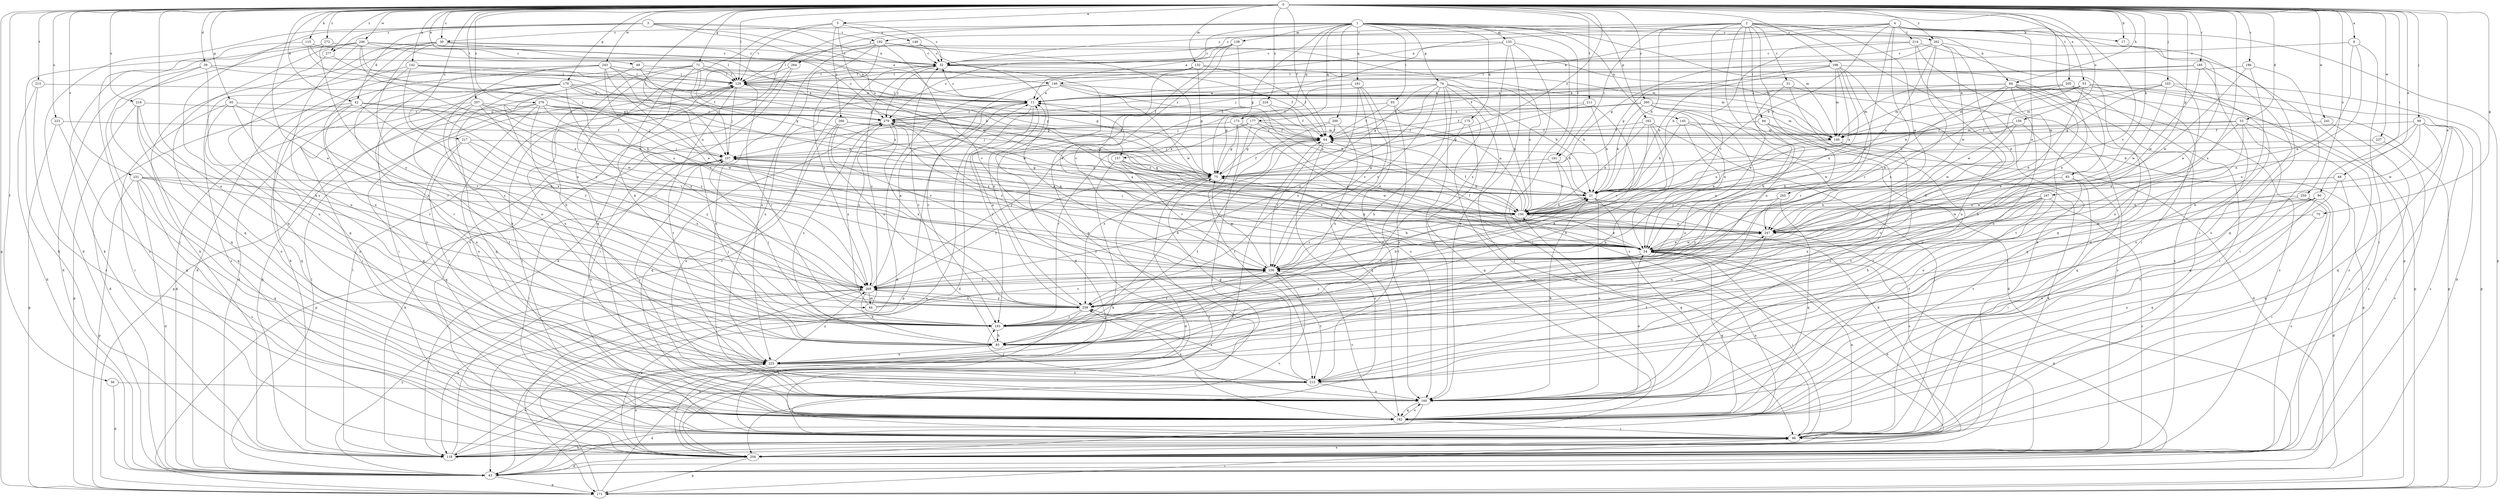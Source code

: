 strict digraph  {
0;
1;
2;
3;
4;
5;
9;
11;
17;
21;
30;
31;
32;
33;
39;
42;
43;
44;
48;
49;
53;
54;
56;
64;
65;
70;
71;
74;
75;
83;
84;
85;
90;
93;
94;
96;
99;
103;
107;
115;
118;
129;
132;
133;
138;
140;
142;
145;
146;
148;
150;
156;
157;
160;
162;
167;
170;
171;
173;
175;
177;
181;
182;
185;
186;
191;
192;
193;
198;
200;
204;
205;
207;
211;
213;
214;
215;
216;
217;
223;
224;
225;
231;
236;
237;
241;
243;
246;
247;
250;
258;
260;
262;
264;
265;
266;
268;
272;
276;
277;
279;
0 -> 5  [label=a];
0 -> 9  [label=a];
0 -> 17  [label=b];
0 -> 30  [label=c];
0 -> 33  [label=d];
0 -> 39  [label=d];
0 -> 42  [label=d];
0 -> 44  [label=e];
0 -> 48  [label=e];
0 -> 49  [label=e];
0 -> 53  [label=e];
0 -> 54  [label=e];
0 -> 56  [label=f];
0 -> 64  [label=f];
0 -> 65  [label=g];
0 -> 70  [label=g];
0 -> 71  [label=g];
0 -> 83  [label=h];
0 -> 84  [label=h];
0 -> 90  [label=i];
0 -> 99  [label=j];
0 -> 103  [label=j];
0 -> 107  [label=j];
0 -> 115  [label=k];
0 -> 129  [label=l];
0 -> 132  [label=m];
0 -> 142  [label=n];
0 -> 156  [label=o];
0 -> 157  [label=o];
0 -> 162  [label=p];
0 -> 167  [label=p];
0 -> 170  [label=p];
0 -> 171  [label=p];
0 -> 185  [label=r];
0 -> 186  [label=r];
0 -> 198  [label=s];
0 -> 205  [label=t];
0 -> 207  [label=t];
0 -> 211  [label=t];
0 -> 213  [label=t];
0 -> 216  [label=u];
0 -> 217  [label=u];
0 -> 223  [label=u];
0 -> 224  [label=u];
0 -> 225  [label=u];
0 -> 231  [label=v];
0 -> 236  [label=v];
0 -> 237  [label=w];
0 -> 241  [label=w];
0 -> 243  [label=w];
0 -> 246  [label=w];
0 -> 250  [label=x];
0 -> 258  [label=x];
0 -> 260  [label=y];
0 -> 262  [label=y];
0 -> 272  [label=z];
0 -> 276  [label=z];
0 -> 277  [label=z];
1 -> 11  [label=a];
1 -> 30  [label=c];
1 -> 74  [label=g];
1 -> 75  [label=g];
1 -> 84  [label=h];
1 -> 93  [label=i];
1 -> 133  [label=m];
1 -> 138  [label=m];
1 -> 140  [label=m];
1 -> 145  [label=n];
1 -> 173  [label=q];
1 -> 175  [label=q];
1 -> 177  [label=q];
1 -> 181  [label=q];
1 -> 191  [label=r];
1 -> 200  [label=s];
1 -> 204  [label=s];
1 -> 262  [label=y];
1 -> 264  [label=y];
2 -> 17  [label=b];
2 -> 21  [label=b];
2 -> 31  [label=c];
2 -> 32  [label=c];
2 -> 85  [label=h];
2 -> 94  [label=i];
2 -> 118  [label=k];
2 -> 171  [label=p];
2 -> 191  [label=r];
2 -> 192  [label=r];
2 -> 225  [label=u];
2 -> 236  [label=v];
2 -> 247  [label=w];
2 -> 265  [label=y];
3 -> 11  [label=a];
3 -> 42  [label=d];
3 -> 43  [label=d];
3 -> 146  [label=n];
3 -> 157  [label=o];
3 -> 182  [label=q];
3 -> 192  [label=r];
3 -> 277  [label=z];
4 -> 11  [label=a];
4 -> 21  [label=b];
4 -> 32  [label=c];
4 -> 54  [label=e];
4 -> 96  [label=i];
4 -> 146  [label=n];
4 -> 171  [label=p];
4 -> 193  [label=r];
4 -> 214  [label=t];
4 -> 236  [label=v];
4 -> 258  [label=x];
5 -> 32  [label=c];
5 -> 129  [label=l];
5 -> 148  [label=n];
5 -> 182  [label=q];
5 -> 247  [label=w];
5 -> 266  [label=y];
9 -> 32  [label=c];
9 -> 54  [label=e];
9 -> 96  [label=i];
9 -> 258  [label=x];
11 -> 32  [label=c];
11 -> 43  [label=d];
11 -> 129  [label=l];
11 -> 171  [label=p];
11 -> 193  [label=r];
11 -> 279  [label=z];
17 -> 182  [label=q];
21 -> 150  [label=n];
21 -> 160  [label=o];
21 -> 182  [label=q];
21 -> 204  [label=s];
21 -> 268  [label=y];
30 -> 21  [label=b];
30 -> 32  [label=c];
30 -> 118  [label=k];
30 -> 140  [label=m];
30 -> 182  [label=q];
30 -> 193  [label=r];
30 -> 225  [label=u];
31 -> 11  [label=a];
31 -> 54  [label=e];
31 -> 160  [label=o];
31 -> 204  [label=s];
32 -> 129  [label=l];
32 -> 150  [label=n];
32 -> 258  [label=x];
32 -> 279  [label=z];
33 -> 54  [label=e];
33 -> 64  [label=f];
33 -> 140  [label=m];
33 -> 182  [label=q];
33 -> 204  [label=s];
33 -> 258  [label=x];
39 -> 43  [label=d];
39 -> 64  [label=f];
39 -> 129  [label=l];
39 -> 182  [label=q];
39 -> 225  [label=u];
42 -> 43  [label=d];
42 -> 54  [label=e];
42 -> 182  [label=q];
42 -> 193  [label=r];
42 -> 247  [label=w];
42 -> 268  [label=y];
42 -> 279  [label=z];
43 -> 129  [label=l];
43 -> 171  [label=p];
43 -> 268  [label=y];
44 -> 21  [label=b];
44 -> 32  [label=c];
44 -> 236  [label=v];
44 -> 279  [label=z];
48 -> 21  [label=b];
48 -> 182  [label=q];
48 -> 215  [label=t];
48 -> 247  [label=w];
49 -> 75  [label=g];
49 -> 129  [label=l];
49 -> 268  [label=y];
53 -> 11  [label=a];
53 -> 43  [label=d];
53 -> 54  [label=e];
53 -> 140  [label=m];
53 -> 160  [label=o];
53 -> 171  [label=p];
53 -> 247  [label=w];
53 -> 279  [label=z];
54 -> 11  [label=a];
54 -> 43  [label=d];
54 -> 64  [label=f];
54 -> 75  [label=g];
54 -> 96  [label=i];
54 -> 182  [label=q];
54 -> 193  [label=r];
54 -> 236  [label=v];
54 -> 247  [label=w];
54 -> 279  [label=z];
56 -> 43  [label=d];
56 -> 160  [label=o];
64 -> 107  [label=j];
64 -> 204  [label=s];
64 -> 236  [label=v];
64 -> 258  [label=x];
65 -> 96  [label=i];
65 -> 160  [label=o];
65 -> 193  [label=r];
65 -> 268  [label=y];
65 -> 279  [label=z];
70 -> 160  [label=o];
70 -> 247  [label=w];
71 -> 64  [label=f];
71 -> 75  [label=g];
71 -> 85  [label=h];
71 -> 96  [label=i];
71 -> 107  [label=j];
71 -> 129  [label=l];
71 -> 150  [label=n];
71 -> 193  [label=r];
71 -> 258  [label=x];
74 -> 11  [label=a];
74 -> 21  [label=b];
74 -> 75  [label=g];
74 -> 85  [label=h];
74 -> 96  [label=i];
74 -> 150  [label=n];
74 -> 160  [label=o];
74 -> 236  [label=v];
74 -> 268  [label=y];
75 -> 21  [label=b];
75 -> 43  [label=d];
75 -> 64  [label=f];
75 -> 204  [label=s];
75 -> 268  [label=y];
83 -> 21  [label=b];
83 -> 96  [label=i];
83 -> 150  [label=n];
83 -> 225  [label=u];
84 -> 11  [label=a];
84 -> 54  [label=e];
84 -> 85  [label=h];
84 -> 140  [label=m];
84 -> 150  [label=n];
84 -> 171  [label=p];
84 -> 182  [label=q];
84 -> 204  [label=s];
84 -> 215  [label=t];
85 -> 32  [label=c];
85 -> 107  [label=j];
85 -> 225  [label=u];
85 -> 279  [label=z];
90 -> 43  [label=d];
90 -> 150  [label=n];
90 -> 160  [label=o];
90 -> 182  [label=q];
90 -> 215  [label=t];
90 -> 247  [label=w];
93 -> 64  [label=f];
93 -> 160  [label=o];
93 -> 204  [label=s];
93 -> 279  [label=z];
94 -> 43  [label=d];
94 -> 64  [label=f];
94 -> 160  [label=o];
94 -> 171  [label=p];
94 -> 268  [label=y];
96 -> 54  [label=e];
96 -> 118  [label=k];
96 -> 204  [label=s];
99 -> 21  [label=b];
99 -> 64  [label=f];
99 -> 96  [label=i];
99 -> 150  [label=n];
99 -> 182  [label=q];
99 -> 204  [label=s];
99 -> 247  [label=w];
103 -> 11  [label=a];
103 -> 75  [label=g];
103 -> 140  [label=m];
103 -> 160  [label=o];
103 -> 171  [label=p];
103 -> 247  [label=w];
107 -> 75  [label=g];
107 -> 96  [label=i];
107 -> 118  [label=k];
107 -> 150  [label=n];
107 -> 160  [label=o];
115 -> 11  [label=a];
115 -> 32  [label=c];
115 -> 75  [label=g];
115 -> 118  [label=k];
118 -> 32  [label=c];
118 -> 54  [label=e];
118 -> 129  [label=l];
118 -> 150  [label=n];
118 -> 225  [label=u];
129 -> 11  [label=a];
129 -> 96  [label=i];
129 -> 107  [label=j];
129 -> 171  [label=p];
129 -> 193  [label=r];
129 -> 215  [label=t];
129 -> 225  [label=u];
129 -> 247  [label=w];
132 -> 54  [label=e];
132 -> 64  [label=f];
132 -> 75  [label=g];
132 -> 129  [label=l];
132 -> 140  [label=m];
132 -> 225  [label=u];
133 -> 32  [label=c];
133 -> 96  [label=i];
133 -> 107  [label=j];
133 -> 160  [label=o];
133 -> 204  [label=s];
133 -> 258  [label=x];
138 -> 32  [label=c];
138 -> 43  [label=d];
138 -> 182  [label=q];
138 -> 236  [label=v];
138 -> 279  [label=z];
140 -> 118  [label=k];
140 -> 150  [label=n];
140 -> 215  [label=t];
142 -> 11  [label=a];
142 -> 75  [label=g];
142 -> 129  [label=l];
142 -> 193  [label=r];
142 -> 204  [label=s];
142 -> 258  [label=x];
145 -> 21  [label=b];
145 -> 54  [label=e];
145 -> 140  [label=m];
145 -> 247  [label=w];
146 -> 11  [label=a];
146 -> 21  [label=b];
146 -> 43  [label=d];
146 -> 150  [label=n];
146 -> 193  [label=r];
146 -> 247  [label=w];
148 -> 32  [label=c];
148 -> 85  [label=h];
148 -> 140  [label=m];
150 -> 11  [label=a];
150 -> 54  [label=e];
150 -> 64  [label=f];
150 -> 236  [label=v];
150 -> 247  [label=w];
150 -> 279  [label=z];
156 -> 75  [label=g];
156 -> 140  [label=m];
156 -> 182  [label=q];
156 -> 247  [label=w];
157 -> 54  [label=e];
157 -> 75  [label=g];
157 -> 118  [label=k];
157 -> 236  [label=v];
157 -> 247  [label=w];
160 -> 21  [label=b];
160 -> 43  [label=d];
160 -> 54  [label=e];
160 -> 107  [label=j];
160 -> 182  [label=q];
160 -> 258  [label=x];
162 -> 64  [label=f];
162 -> 85  [label=h];
162 -> 96  [label=i];
162 -> 150  [label=n];
162 -> 225  [label=u];
162 -> 236  [label=v];
167 -> 85  [label=h];
167 -> 150  [label=n];
167 -> 193  [label=r];
167 -> 204  [label=s];
167 -> 215  [label=t];
167 -> 236  [label=v];
167 -> 258  [label=x];
170 -> 11  [label=a];
170 -> 43  [label=d];
170 -> 64  [label=f];
170 -> 75  [label=g];
170 -> 96  [label=i];
170 -> 150  [label=n];
170 -> 160  [label=o];
170 -> 182  [label=q];
170 -> 268  [label=y];
171 -> 11  [label=a];
171 -> 64  [label=f];
171 -> 96  [label=i];
173 -> 54  [label=e];
173 -> 64  [label=f];
173 -> 75  [label=g];
173 -> 107  [label=j];
173 -> 215  [label=t];
175 -> 64  [label=f];
175 -> 182  [label=q];
175 -> 215  [label=t];
177 -> 21  [label=b];
177 -> 54  [label=e];
177 -> 64  [label=f];
177 -> 96  [label=i];
177 -> 193  [label=r];
177 -> 268  [label=y];
181 -> 11  [label=a];
181 -> 75  [label=g];
181 -> 160  [label=o];
181 -> 225  [label=u];
181 -> 236  [label=v];
181 -> 258  [label=x];
182 -> 96  [label=i];
182 -> 160  [label=o];
182 -> 236  [label=v];
185 -> 54  [label=e];
185 -> 64  [label=f];
185 -> 129  [label=l];
185 -> 160  [label=o];
185 -> 247  [label=w];
186 -> 85  [label=h];
186 -> 96  [label=i];
186 -> 129  [label=l];
186 -> 247  [label=w];
191 -> 75  [label=g];
191 -> 118  [label=k];
191 -> 150  [label=n];
192 -> 32  [label=c];
192 -> 54  [label=e];
192 -> 129  [label=l];
192 -> 160  [label=o];
192 -> 204  [label=s];
192 -> 225  [label=u];
192 -> 236  [label=v];
192 -> 268  [label=y];
193 -> 85  [label=h];
193 -> 107  [label=j];
193 -> 247  [label=w];
198 -> 21  [label=b];
198 -> 54  [label=e];
198 -> 75  [label=g];
198 -> 129  [label=l];
198 -> 140  [label=m];
198 -> 150  [label=n];
198 -> 193  [label=r];
198 -> 204  [label=s];
198 -> 225  [label=u];
200 -> 64  [label=f];
200 -> 75  [label=g];
200 -> 85  [label=h];
200 -> 182  [label=q];
204 -> 43  [label=d];
204 -> 171  [label=p];
204 -> 225  [label=u];
204 -> 236  [label=v];
205 -> 11  [label=a];
205 -> 21  [label=b];
205 -> 96  [label=i];
205 -> 140  [label=m];
205 -> 193  [label=r];
205 -> 204  [label=s];
207 -> 21  [label=b];
207 -> 43  [label=d];
207 -> 85  [label=h];
207 -> 215  [label=t];
207 -> 236  [label=v];
207 -> 247  [label=w];
207 -> 279  [label=z];
211 -> 21  [label=b];
211 -> 75  [label=g];
211 -> 85  [label=h];
211 -> 279  [label=z];
213 -> 11  [label=a];
213 -> 43  [label=d];
213 -> 204  [label=s];
214 -> 21  [label=b];
214 -> 32  [label=c];
214 -> 85  [label=h];
214 -> 160  [label=o];
214 -> 182  [label=q];
215 -> 75  [label=g];
215 -> 96  [label=i];
215 -> 160  [label=o];
215 -> 193  [label=r];
215 -> 258  [label=x];
216 -> 160  [label=o];
216 -> 171  [label=p];
216 -> 182  [label=q];
216 -> 268  [label=y];
216 -> 279  [label=z];
217 -> 107  [label=j];
217 -> 182  [label=q];
217 -> 215  [label=t];
217 -> 258  [label=x];
217 -> 268  [label=y];
223 -> 64  [label=f];
223 -> 171  [label=p];
223 -> 182  [label=q];
224 -> 21  [label=b];
224 -> 64  [label=f];
224 -> 279  [label=z];
225 -> 64  [label=f];
225 -> 215  [label=t];
225 -> 268  [label=y];
231 -> 21  [label=b];
231 -> 43  [label=d];
231 -> 150  [label=n];
231 -> 171  [label=p];
231 -> 182  [label=q];
231 -> 204  [label=s];
231 -> 258  [label=x];
236 -> 11  [label=a];
236 -> 21  [label=b];
236 -> 75  [label=g];
236 -> 193  [label=r];
236 -> 215  [label=t];
236 -> 268  [label=y];
236 -> 279  [label=z];
237 -> 107  [label=j];
237 -> 204  [label=s];
241 -> 64  [label=f];
241 -> 204  [label=s];
243 -> 43  [label=d];
243 -> 54  [label=e];
243 -> 118  [label=k];
243 -> 129  [label=l];
243 -> 150  [label=n];
243 -> 225  [label=u];
243 -> 236  [label=v];
243 -> 279  [label=z];
246 -> 32  [label=c];
246 -> 54  [label=e];
246 -> 75  [label=g];
246 -> 96  [label=i];
246 -> 118  [label=k];
246 -> 129  [label=l];
246 -> 182  [label=q];
246 -> 225  [label=u];
246 -> 279  [label=z];
247 -> 54  [label=e];
247 -> 107  [label=j];
247 -> 215  [label=t];
250 -> 96  [label=i];
250 -> 150  [label=n];
250 -> 193  [label=r];
250 -> 204  [label=s];
258 -> 11  [label=a];
258 -> 96  [label=i];
258 -> 193  [label=r];
258 -> 268  [label=y];
260 -> 21  [label=b];
260 -> 43  [label=d];
260 -> 54  [label=e];
260 -> 64  [label=f];
260 -> 107  [label=j];
260 -> 140  [label=m];
260 -> 225  [label=u];
260 -> 279  [label=z];
262 -> 32  [label=c];
262 -> 54  [label=e];
262 -> 75  [label=g];
262 -> 96  [label=i];
262 -> 150  [label=n];
262 -> 247  [label=w];
262 -> 258  [label=x];
264 -> 96  [label=i];
264 -> 118  [label=k];
264 -> 129  [label=l];
265 -> 150  [label=n];
265 -> 182  [label=q];
265 -> 225  [label=u];
265 -> 268  [label=y];
266 -> 75  [label=g];
266 -> 140  [label=m];
266 -> 160  [label=o];
266 -> 236  [label=v];
266 -> 258  [label=x];
268 -> 11  [label=a];
268 -> 85  [label=h];
268 -> 118  [label=k];
268 -> 204  [label=s];
268 -> 258  [label=x];
268 -> 44  [label=m];
272 -> 32  [label=c];
272 -> 204  [label=s];
272 -> 268  [label=y];
276 -> 21  [label=b];
276 -> 107  [label=j];
276 -> 118  [label=k];
276 -> 150  [label=n];
276 -> 160  [label=o];
276 -> 182  [label=q];
276 -> 193  [label=r];
276 -> 279  [label=z];
277 -> 85  [label=h];
277 -> 107  [label=j];
279 -> 64  [label=f];
279 -> 150  [label=n];
279 -> 171  [label=p];
279 -> 182  [label=q];
279 -> 258  [label=x];
279 -> 268  [label=y];
}
